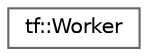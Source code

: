 digraph "类继承关系图"
{
 // LATEX_PDF_SIZE
  bgcolor="transparent";
  edge [fontname=Helvetica,fontsize=10,labelfontname=Helvetica,labelfontsize=10];
  node [fontname=Helvetica,fontsize=10,shape=box,height=0.2,width=0.4];
  rankdir="LR";
  Node0 [id="Node000000",label="tf::Worker",height=0.2,width=0.4,color="grey40", fillcolor="white", style="filled",URL="$classtf_1_1_worker.html",tooltip="class to create a worker in an executor"];
}
